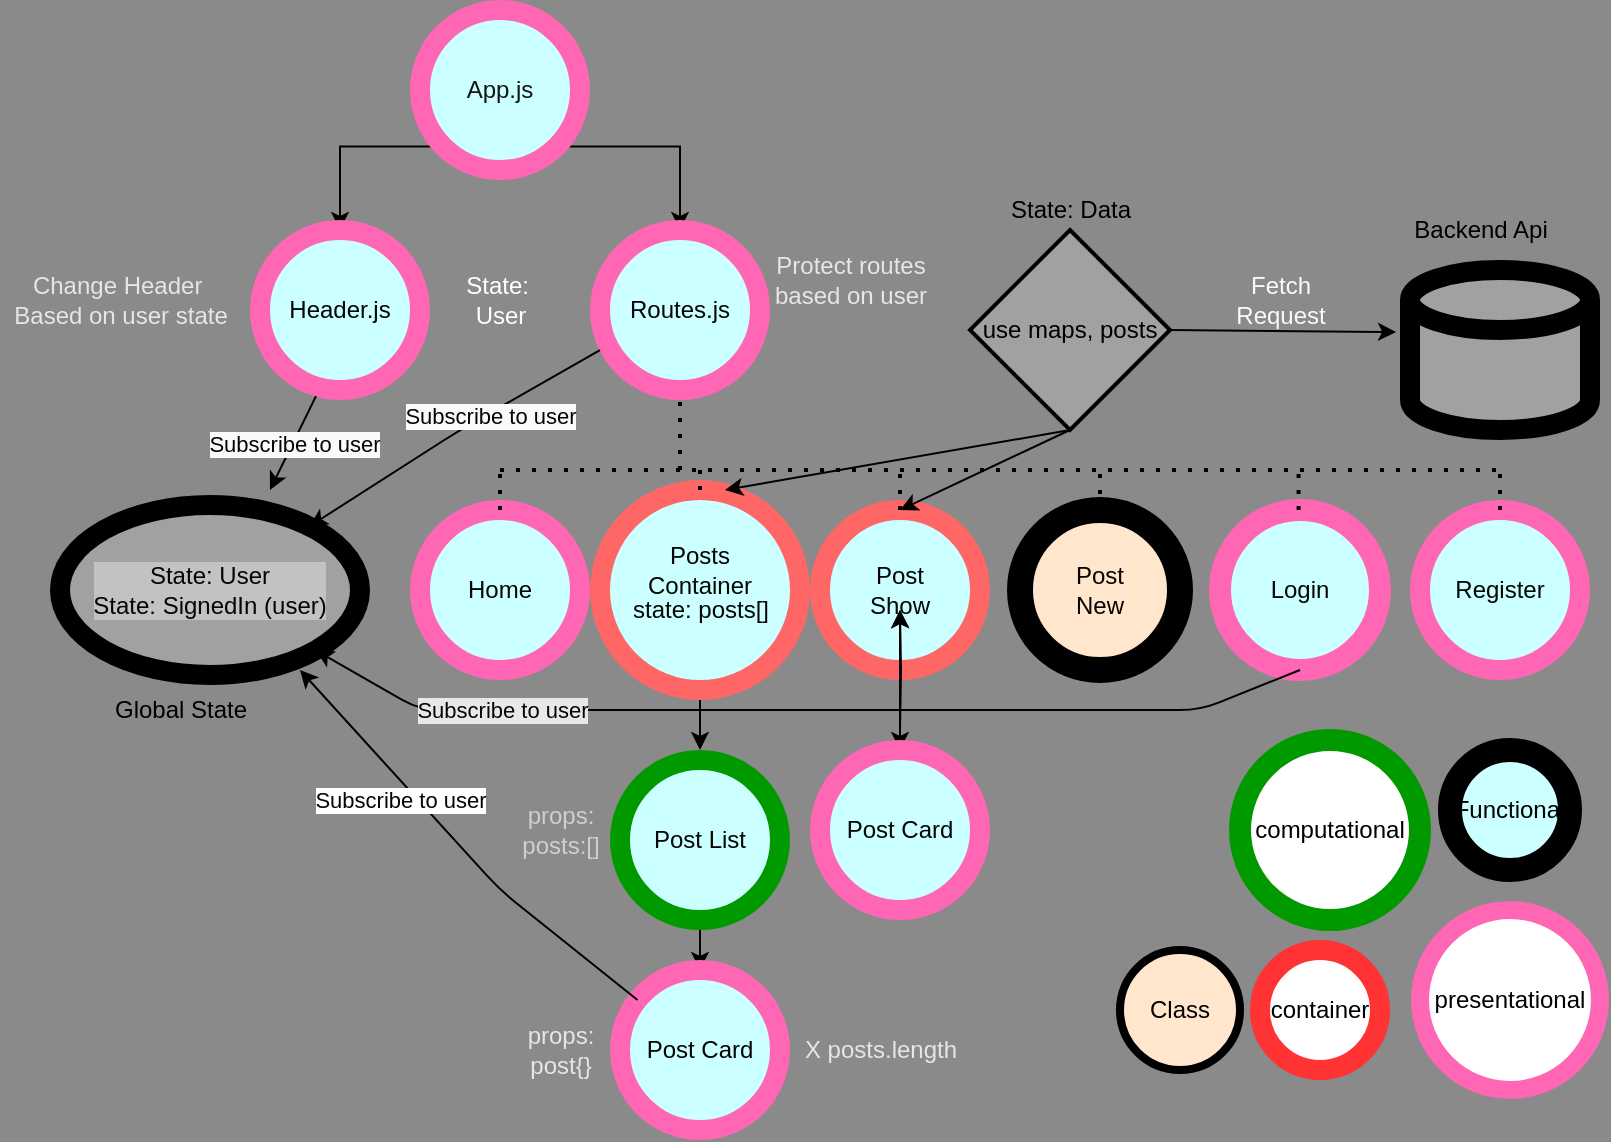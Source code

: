 <mxfile version="13.10.0" type="embed">
    <diagram id="9RABLxfnX26XA1Wl55up" name="Page-1">
        <mxGraphModel dx="1139" dy="798" grid="1" gridSize="10" guides="1" tooltips="1" connect="1" arrows="1" fold="1" page="1" pageScale="1" pageWidth="1100" pageHeight="850" background="#8A8A8A" math="0" shadow="0">
            <root>
                <mxCell id="0"/>
                <mxCell id="1" parent="0"/>
                <mxCell id="8" style="edgeStyle=orthogonalEdgeStyle;rounded=0;orthogonalLoop=1;jettySize=auto;html=1;exitX=0;exitY=1;exitDx=0;exitDy=0;entryX=0.5;entryY=0;entryDx=0;entryDy=0;" parent="1" source="2" target="3" edge="1">
                    <mxGeometry relative="1" as="geometry">
                        <Array as="points">
                            <mxPoint x="300" y="118"/>
                        </Array>
                    </mxGeometry>
                </mxCell>
                <mxCell id="9" style="edgeStyle=orthogonalEdgeStyle;rounded=0;orthogonalLoop=1;jettySize=auto;html=1;exitX=1;exitY=1;exitDx=0;exitDy=0;entryX=0.5;entryY=0;entryDx=0;entryDy=0;" parent="1" source="2" target="4" edge="1">
                    <mxGeometry relative="1" as="geometry"/>
                </mxCell>
                <mxCell id="2" value="" style="ellipse;whiteSpace=wrap;html=1;aspect=fixed;fillColor=#CCFFFF;strokeColor=#FF66B3;strokeWidth=10;" parent="1" vertex="1">
                    <mxGeometry x="340" y="50" width="80" height="80" as="geometry"/>
                </mxCell>
                <mxCell id="3" value="" style="ellipse;whiteSpace=wrap;html=1;aspect=fixed;fillColor=#CCFFFF;strokeColor=#FF66B3;fontColor=#050505;strokeWidth=10;" parent="1" vertex="1">
                    <mxGeometry x="260" y="160" width="80" height="80" as="geometry"/>
                </mxCell>
                <mxCell id="4" value="" style="ellipse;whiteSpace=wrap;html=1;aspect=fixed;fillColor=#CCFFFF;strokeColor=#FF66B3;fontColor=#050505;strokeWidth=10;" parent="1" vertex="1">
                    <mxGeometry x="430" y="160" width="80" height="80" as="geometry"/>
                </mxCell>
                <mxCell id="5" value="App.js" style="text;html=1;strokeColor=none;fillColor=none;align=center;verticalAlign=middle;whiteSpace=wrap;rounded=0;fontColor=#141414;" parent="1" vertex="1">
                    <mxGeometry x="360" y="80" width="40" height="20" as="geometry"/>
                </mxCell>
                <mxCell id="6" value="Header.js" style="text;html=1;strokeColor=none;fillColor=none;align=center;verticalAlign=middle;whiteSpace=wrap;rounded=0;fontColor=#050505;" parent="1" vertex="1">
                    <mxGeometry x="280" y="190" width="40" height="20" as="geometry"/>
                </mxCell>
                <mxCell id="7" value="Routes.js" style="text;html=1;strokeColor=none;fillColor=none;align=center;verticalAlign=middle;whiteSpace=wrap;rounded=0;fontColor=#050505;" parent="1" vertex="1">
                    <mxGeometry x="450" y="190" width="40" height="20" as="geometry"/>
                </mxCell>
                <mxCell id="11" value="" style="ellipse;whiteSpace=wrap;html=1;aspect=fixed;fillColor=#CCFFFF;strokeColor=#FF66B3;fontColor=#050505;strokeWidth=10;" parent="1" vertex="1">
                    <mxGeometry x="340" y="300" width="80" height="80" as="geometry"/>
                </mxCell>
                <mxCell id="26" style="edgeStyle=orthogonalEdgeStyle;rounded=0;orthogonalLoop=1;jettySize=auto;html=1;exitX=0.5;exitY=1;exitDx=0;exitDy=0;fontColor=#050505;" parent="1" source="12" edge="1">
                    <mxGeometry relative="1" as="geometry">
                        <mxPoint x="480" y="420" as="targetPoint"/>
                    </mxGeometry>
                </mxCell>
                <mxCell id="12" value="" style="ellipse;whiteSpace=wrap;html=1;aspect=fixed;fillColor=#CCFFFF;strokeColor=#FF6666;fontColor=#050505;strokeWidth=10;" parent="1" vertex="1">
                    <mxGeometry x="430" y="290" width="100" height="100" as="geometry"/>
                </mxCell>
                <mxCell id="30" style="edgeStyle=orthogonalEdgeStyle;rounded=0;orthogonalLoop=1;jettySize=auto;html=1;exitX=0.5;exitY=1;exitDx=0;exitDy=0;entryX=0.5;entryY=0;entryDx=0;entryDy=0;fontColor=#050505;" parent="1" source="13" target="27" edge="1">
                    <mxGeometry relative="1" as="geometry"/>
                </mxCell>
                <mxCell id="13" value="" style="ellipse;whiteSpace=wrap;html=1;aspect=fixed;fillColor=#CCFFFF;strokeColor=#FF6666;fontColor=#050505;strokeWidth=10;" parent="1" vertex="1">
                    <mxGeometry x="540" y="300" width="80" height="80" as="geometry"/>
                </mxCell>
                <mxCell id="14" value="" style="ellipse;whiteSpace=wrap;html=1;aspect=fixed;fillColor=#FFE6CC;fontColor=#050505;strokeWidth=13;" parent="1" vertex="1">
                    <mxGeometry x="640" y="300" width="80" height="80" as="geometry"/>
                </mxCell>
                <mxCell id="15" value="" style="endArrow=none;dashed=1;html=1;dashPattern=1 3;strokeWidth=2;entryX=0.5;entryY=1;entryDx=0;entryDy=0;fontColor=#050505;" parent="1" target="4" edge="1">
                    <mxGeometry width="50" height="50" relative="1" as="geometry">
                        <mxPoint x="470" y="280" as="sourcePoint"/>
                        <mxPoint x="450" y="230" as="targetPoint"/>
                        <Array as="points">
                            <mxPoint x="470" y="260"/>
                        </Array>
                    </mxGeometry>
                </mxCell>
                <mxCell id="16" value="" style="endArrow=none;dashed=1;html=1;dashPattern=1 3;strokeWidth=2;fontColor=#050505;" parent="1" edge="1">
                    <mxGeometry width="50" height="50" relative="1" as="geometry">
                        <mxPoint x="380" y="280" as="sourcePoint"/>
                        <mxPoint x="880" y="280" as="targetPoint"/>
                    </mxGeometry>
                </mxCell>
                <mxCell id="17" value="" style="endArrow=none;dashed=1;html=1;dashPattern=1 3;strokeWidth=2;exitX=0.5;exitY=0;exitDx=0;exitDy=0;fontColor=#050505;" parent="1" source="11" edge="1">
                    <mxGeometry width="50" height="50" relative="1" as="geometry">
                        <mxPoint x="400" y="280" as="sourcePoint"/>
                        <mxPoint x="380" y="280" as="targetPoint"/>
                    </mxGeometry>
                </mxCell>
                <mxCell id="18" value="" style="endArrow=none;dashed=1;html=1;dashPattern=1 3;strokeWidth=2;exitX=0.5;exitY=0;exitDx=0;exitDy=0;fontColor=#050505;" parent="1" source="12" edge="1">
                    <mxGeometry width="50" height="50" relative="1" as="geometry">
                        <mxPoint x="400" y="280" as="sourcePoint"/>
                        <mxPoint x="480" y="280" as="targetPoint"/>
                    </mxGeometry>
                </mxCell>
                <mxCell id="19" value="" style="endArrow=none;dashed=1;html=1;dashPattern=1 3;strokeWidth=2;exitX=0.5;exitY=0;exitDx=0;exitDy=0;fontColor=#050505;" parent="1" source="13" edge="1">
                    <mxGeometry width="50" height="50" relative="1" as="geometry">
                        <mxPoint x="400" y="280" as="sourcePoint"/>
                        <mxPoint x="580" y="280" as="targetPoint"/>
                    </mxGeometry>
                </mxCell>
                <mxCell id="20" value="" style="endArrow=none;dashed=1;html=1;dashPattern=1 3;strokeWidth=2;exitX=0.5;exitY=0;exitDx=0;exitDy=0;fontColor=#050505;" parent="1" source="14" edge="1">
                    <mxGeometry width="50" height="50" relative="1" as="geometry">
                        <mxPoint x="400" y="280" as="sourcePoint"/>
                        <mxPoint x="680" y="280" as="targetPoint"/>
                    </mxGeometry>
                </mxCell>
                <mxCell id="21" value="Home" style="text;html=1;strokeColor=none;fillColor=none;align=center;verticalAlign=middle;whiteSpace=wrap;rounded=0;fontColor=#050505;" parent="1" vertex="1">
                    <mxGeometry x="360" y="330" width="40" height="20" as="geometry"/>
                </mxCell>
                <mxCell id="22" value="Posts Container" style="text;html=1;strokeColor=none;fillColor=none;align=center;verticalAlign=middle;whiteSpace=wrap;rounded=0;fontColor=#050505;" parent="1" vertex="1">
                    <mxGeometry x="460" y="320" width="40" height="20" as="geometry"/>
                </mxCell>
                <mxCell id="23" value="Post Show" style="text;html=1;strokeColor=none;fillColor=none;align=center;verticalAlign=middle;whiteSpace=wrap;rounded=0;fontColor=#050505;" parent="1" vertex="1">
                    <mxGeometry x="560" y="330" width="40" height="20" as="geometry"/>
                </mxCell>
                <mxCell id="24" value="Post New" style="text;html=1;strokeColor=none;fillColor=none;align=center;verticalAlign=middle;whiteSpace=wrap;rounded=0;fontColor=#050505;strokeWidth=1;" parent="1" vertex="1">
                    <mxGeometry x="660" y="330" width="40" height="20" as="geometry"/>
                </mxCell>
                <mxCell id="29" style="edgeStyle=orthogonalEdgeStyle;rounded=0;orthogonalLoop=1;jettySize=auto;html=1;exitX=0.5;exitY=1;exitDx=0;exitDy=0;entryX=0.5;entryY=0;entryDx=0;entryDy=0;fontColor=#050505;" parent="1" source="25" target="28" edge="1">
                    <mxGeometry relative="1" as="geometry"/>
                </mxCell>
                <mxCell id="25" value="Post List" style="ellipse;whiteSpace=wrap;html=1;aspect=fixed;fillColor=#CCFFFF;strokeColor=#009900;fontColor=#050505;strokeWidth=10;" parent="1" vertex="1">
                    <mxGeometry x="440" y="425" width="80" height="80" as="geometry"/>
                </mxCell>
                <mxCell id="78" value="" style="edgeStyle=orthogonalEdgeStyle;rounded=0;orthogonalLoop=1;jettySize=auto;html=1;fontColor=#E6E6E6;" edge="1" parent="1" target="23">
                    <mxGeometry relative="1" as="geometry">
                        <mxPoint x="580" y="410" as="sourcePoint"/>
                    </mxGeometry>
                </mxCell>
                <mxCell id="80" value="" style="edgeStyle=orthogonalEdgeStyle;rounded=0;orthogonalLoop=1;jettySize=auto;html=1;fontColor=#E6E6E6;" edge="1" parent="1" source="27" target="23">
                    <mxGeometry relative="1" as="geometry"/>
                </mxCell>
                <mxCell id="27" value="Post Card" style="ellipse;whiteSpace=wrap;html=1;aspect=fixed;fillColor=#CCFFFF;strokeColor=#FF66B3;fontColor=#050505;strokeWidth=10;" parent="1" vertex="1">
                    <mxGeometry x="540" y="420" width="80" height="80" as="geometry"/>
                </mxCell>
                <mxCell id="28" value="Post Card" style="ellipse;whiteSpace=wrap;html=1;aspect=fixed;fillColor=#CCFFFF;strokeColor=#FF66B3;fontColor=#050505;strokeWidth=10;" parent="1" vertex="1">
                    <mxGeometry x="440" y="530" width="80" height="80" as="geometry"/>
                </mxCell>
                <mxCell id="31" value="Class" style="ellipse;whiteSpace=wrap;html=1;aspect=fixed;fillColor=#FFE6CC;strokeColor=#000000;fontColor=#030303;strokeWidth=4;" parent="1" vertex="1">
                    <mxGeometry x="690" y="520" width="60" height="60" as="geometry"/>
                </mxCell>
                <mxCell id="32" value="Functional" style="ellipse;whiteSpace=wrap;html=1;aspect=fixed;fillColor=#CCFFFF;fontColor=#000000;strokeWidth=12;" parent="1" vertex="1">
                    <mxGeometry x="855" y="420" width="60" height="60" as="geometry"/>
                </mxCell>
                <mxCell id="33" value="container" style="ellipse;whiteSpace=wrap;html=1;aspect=fixed;strokeColor=#FF3333;fillColor=#FFFFFF;fontColor=#000000;strokeWidth=10;" parent="1" vertex="1">
                    <mxGeometry x="760" y="520" width="60" height="60" as="geometry"/>
                </mxCell>
                <mxCell id="34" value="computational" style="ellipse;whiteSpace=wrap;html=1;aspect=fixed;strokeColor=#009900;fillColor=#FFFFFF;fontColor=#000000;strokeWidth=11;" parent="1" vertex="1">
                    <mxGeometry x="750" y="415" width="90" height="90" as="geometry"/>
                </mxCell>
                <mxCell id="35" value="presentational" style="ellipse;whiteSpace=wrap;html=1;aspect=fixed;strokeColor=#FF66B3;fillColor=#FFFFFF;fontColor=#000000;strokeWidth=9;" parent="1" vertex="1">
                    <mxGeometry x="840" y="500" width="90" height="90" as="geometry"/>
                </mxCell>
                <mxCell id="36" value="use maps, posts" style="strokeWidth=2;html=1;shape=mxgraph.flowchart.decision;whiteSpace=wrap;fillColor=#A1A1A1;" parent="1" vertex="1">
                    <mxGeometry x="615" y="160" width="100" height="100" as="geometry"/>
                </mxCell>
                <mxCell id="37" value="State: Data" style="text;html=1;align=center;verticalAlign=middle;resizable=0;points=[];autosize=1;" parent="1" vertex="1">
                    <mxGeometry x="625" y="140" width="80" height="20" as="geometry"/>
                </mxCell>
                <mxCell id="40" value="" style="endArrow=classic;html=1;entryX=0.625;entryY=0;entryDx=0;entryDy=0;entryPerimeter=0;exitX=0.5;exitY=1;exitDx=0;exitDy=0;exitPerimeter=0;fontColor=#050505;" parent="1" source="36" target="12" edge="1">
                    <mxGeometry width="50" height="50" relative="1" as="geometry">
                        <mxPoint x="580" y="150" as="sourcePoint"/>
                        <mxPoint x="605" y="170" as="targetPoint"/>
                    </mxGeometry>
                </mxCell>
                <mxCell id="41" value="" style="endArrow=classic;html=1;exitX=0.5;exitY=1;exitDx=0;exitDy=0;exitPerimeter=0;fontColor=#050505;" parent="1" source="36" edge="1">
                    <mxGeometry width="50" height="50" relative="1" as="geometry">
                        <mxPoint x="629.6" y="170.0" as="sourcePoint"/>
                        <mxPoint x="580" y="300" as="targetPoint"/>
                    </mxGeometry>
                </mxCell>
                <mxCell id="43" value="Backend Api" style="text;html=1;align=center;verticalAlign=middle;resizable=0;points=[];autosize=1;" parent="1" vertex="1">
                    <mxGeometry x="830" y="150" width="80" height="20" as="geometry"/>
                </mxCell>
                <mxCell id="48" value="X posts.length" style="text;html=1;align=center;verticalAlign=middle;resizable=0;points=[];autosize=1;fontColor=#E6E6E6;" parent="1" vertex="1">
                    <mxGeometry x="525" y="560" width="90" height="20" as="geometry"/>
                </mxCell>
                <mxCell id="49" value="state: posts[]" style="text;html=1;align=center;verticalAlign=middle;resizable=0;points=[];autosize=1;fontColor=#050505;" parent="1" vertex="1">
                    <mxGeometry x="440" y="340" width="80" height="20" as="geometry"/>
                </mxCell>
                <mxCell id="50" value="props:&lt;br&gt;posts:[]" style="text;html=1;align=center;verticalAlign=middle;resizable=0;points=[];autosize=1;fontColor=#CFCFCF;" parent="1" vertex="1">
                    <mxGeometry x="385" y="445" width="50" height="30" as="geometry"/>
                </mxCell>
                <mxCell id="51" value="props:&lt;br&gt;post{}" style="text;html=1;align=center;verticalAlign=middle;resizable=0;points=[];autosize=1;fontColor=#E6E6E6;" parent="1" vertex="1">
                    <mxGeometry x="385" y="555" width="50" height="30" as="geometry"/>
                </mxCell>
                <mxCell id="53" value="Change Header&amp;nbsp;&lt;br&gt;Based on user state" style="text;html=1;align=center;verticalAlign=middle;resizable=0;points=[];autosize=1;fontColor=#E6E6E6;" parent="1" vertex="1">
                    <mxGeometry x="130" y="180" width="120" height="30" as="geometry"/>
                </mxCell>
                <mxCell id="54" value="Protect routes &lt;br&gt;based on user" style="text;html=1;align=center;verticalAlign=middle;resizable=0;points=[];autosize=1;fontColor=#E6E6E6;" parent="1" vertex="1">
                    <mxGeometry x="510" y="170" width="90" height="30" as="geometry"/>
                </mxCell>
                <mxCell id="58" value="Global State" style="text;html=1;align=center;verticalAlign=middle;resizable=0;points=[];autosize=1;" parent="1" vertex="1">
                    <mxGeometry x="180" y="390" width="80" height="20" as="geometry"/>
                </mxCell>
                <mxCell id="59" value="" style="endArrow=classic;html=1;exitX=0.35;exitY=1.038;exitDx=0;exitDy=0;fontColor=#050505;exitPerimeter=0;" parent="1" source="3" edge="1">
                    <mxGeometry relative="1" as="geometry">
                        <mxPoint x="150" y="280" as="sourcePoint"/>
                        <mxPoint x="265" y="290" as="targetPoint"/>
                    </mxGeometry>
                </mxCell>
                <mxCell id="60" value="Subscribe to user" style="edgeLabel;resizable=0;html=1;align=center;verticalAlign=middle;fontColor=#050505;labelBackgroundColor=#FAFAFA;" parent="59" connectable="0" vertex="1">
                    <mxGeometry relative="1" as="geometry"/>
                </mxCell>
                <mxCell id="62" value="" style="endArrow=classic;html=1;exitX=0;exitY=1;exitDx=0;exitDy=0;fontColor=#050505;" parent="1" edge="1" target="90">
                    <mxGeometry relative="1" as="geometry">
                        <mxPoint x="429.996" y="220.004" as="sourcePoint"/>
                        <mxPoint x="130" y="300" as="targetPoint"/>
                        <Array as="points">
                            <mxPoint x="360" y="260"/>
                        </Array>
                    </mxGeometry>
                </mxCell>
                <mxCell id="63" value="Subscribe to user" style="edgeLabel;resizable=0;html=1;align=center;verticalAlign=middle;fontColor=#050505;labelBackgroundColor=#FAFAFA;" parent="62" connectable="0" vertex="1">
                    <mxGeometry relative="1" as="geometry">
                        <mxPoint x="18.6" y="-9.2" as="offset"/>
                    </mxGeometry>
                </mxCell>
                <mxCell id="64" value="State:&amp;nbsp;&lt;br&gt;User" style="text;html=1;align=center;verticalAlign=middle;resizable=0;points=[];autosize=1;fontColor=#FFFFFF;" parent="1" vertex="1">
                    <mxGeometry x="355" y="180" width="50" height="30" as="geometry"/>
                </mxCell>
                <mxCell id="66" value="" style="endArrow=classic;html=1;fontColor=#050505;entryX=0.8;entryY=0.971;entryDx=0;entryDy=0;entryPerimeter=0;" parent="1" edge="1" target="90" source="28">
                    <mxGeometry relative="1" as="geometry">
                        <mxPoint x="514.996" y="590.004" as="sourcePoint"/>
                        <mxPoint x="185" y="400" as="targetPoint"/>
                        <Array as="points">
                            <mxPoint x="380" y="490"/>
                        </Array>
                    </mxGeometry>
                </mxCell>
                <mxCell id="67" value="Subscribe to user" style="edgeLabel;resizable=0;html=1;align=center;verticalAlign=middle;fontColor=#050505;labelBackgroundColor=#ffffff;" parent="66" connectable="0" vertex="1">
                    <mxGeometry relative="1" as="geometry">
                        <mxPoint x="-29.86" y="-22.85" as="offset"/>
                    </mxGeometry>
                </mxCell>
                <mxCell id="69" value="Login" style="ellipse;whiteSpace=wrap;html=1;aspect=fixed;fillColor=#CCFFFF;strokeColor=#FF66B3;fontColor=#050505;strokeWidth=11;" parent="1" vertex="1">
                    <mxGeometry x="740" y="300" width="80" height="80" as="geometry"/>
                </mxCell>
                <mxCell id="70" value="Register" style="ellipse;whiteSpace=wrap;html=1;aspect=fixed;fillColor=#CCFFFF;strokeColor=#FF66B3;fontColor=#050505;strokeWidth=10;" parent="1" vertex="1">
                    <mxGeometry x="840" y="300" width="80" height="80" as="geometry"/>
                </mxCell>
                <mxCell id="71" value="" style="endArrow=none;dashed=1;html=1;dashPattern=1 3;strokeWidth=2;exitX=0.5;exitY=0;exitDx=0;exitDy=0;fontColor=#050505;" parent="1" edge="1">
                    <mxGeometry width="50" height="50" relative="1" as="geometry">
                        <mxPoint x="779.29" y="300" as="sourcePoint"/>
                        <mxPoint x="779.29" y="280" as="targetPoint"/>
                        <Array as="points">
                            <mxPoint x="779.29" y="290"/>
                        </Array>
                    </mxGeometry>
                </mxCell>
                <mxCell id="72" value="" style="endArrow=none;dashed=1;html=1;dashPattern=1 3;strokeWidth=2;exitX=0.5;exitY=0;exitDx=0;exitDy=0;fontColor=#050505;" parent="1" edge="1">
                    <mxGeometry width="50" height="50" relative="1" as="geometry">
                        <mxPoint x="880" y="300" as="sourcePoint"/>
                        <mxPoint x="880" y="280" as="targetPoint"/>
                    </mxGeometry>
                </mxCell>
                <mxCell id="73" value="" style="endArrow=classic;html=1;exitX=0.5;exitY=1;exitDx=0;exitDy=0;fontColor=#050505;" parent="1" source="69" edge="1" target="90">
                    <mxGeometry relative="1" as="geometry">
                        <mxPoint x="469.996" y="535.004" as="sourcePoint"/>
                        <mxPoint x="300" y="400" as="targetPoint"/>
                        <Array as="points">
                            <mxPoint x="730" y="400"/>
                            <mxPoint x="340" y="400"/>
                        </Array>
                    </mxGeometry>
                </mxCell>
                <mxCell id="74" value="Subscribe to user" style="edgeLabel;resizable=0;html=1;align=center;verticalAlign=middle;fontColor=#050505;labelBackgroundColor=#E8E8E8;" parent="73" connectable="0" vertex="1">
                    <mxGeometry relative="1" as="geometry">
                        <mxPoint x="-150.85" y="3.553e-15" as="offset"/>
                    </mxGeometry>
                </mxCell>
                <mxCell id="47" value="Fetch &lt;br&gt;Request" style="text;html=1;align=center;verticalAlign=middle;resizable=0;points=[];autosize=1;fontColor=#FAFAFA;" parent="1" vertex="1">
                    <mxGeometry x="740" y="180" width="60" height="30" as="geometry"/>
                </mxCell>
                <mxCell id="75" value="" style="endArrow=classic;html=1;fontColor=#050505;exitX=1;exitY=0.5;exitDx=0;exitDy=0;exitPerimeter=0;entryX=-0.022;entryY=0.41;entryDx=0;entryDy=0;entryPerimeter=0;" edge="1" parent="1" source="36">
                    <mxGeometry relative="1" as="geometry">
                        <mxPoint x="715" y="210" as="sourcePoint"/>
                        <mxPoint x="828.02" y="211" as="targetPoint"/>
                        <Array as="points"/>
                    </mxGeometry>
                </mxCell>
                <mxCell id="88" value="" style="shape=cylinder3;whiteSpace=wrap;html=1;boundedLbl=1;backgroundOutline=1;size=15;labelBackgroundColor=#FAFAFA;strokeWidth=10;fillColor=#A1A1A1;fontColor=#E6E6E6;" vertex="1" parent="1">
                    <mxGeometry x="835" y="180" width="90" height="80" as="geometry"/>
                </mxCell>
                <mxCell id="90" value="State: User&lt;br&gt;State: SignedIn (user)" style="ellipse;whiteSpace=wrap;html=1;labelBackgroundColor=#C2C2C2;strokeWidth=10;fillColor=#A1A1A1;fontColor=#050505;" vertex="1" parent="1">
                    <mxGeometry x="160" y="297.5" width="150" height="85" as="geometry"/>
                </mxCell>
            </root>
        </mxGraphModel>
    </diagram>
</mxfile>
